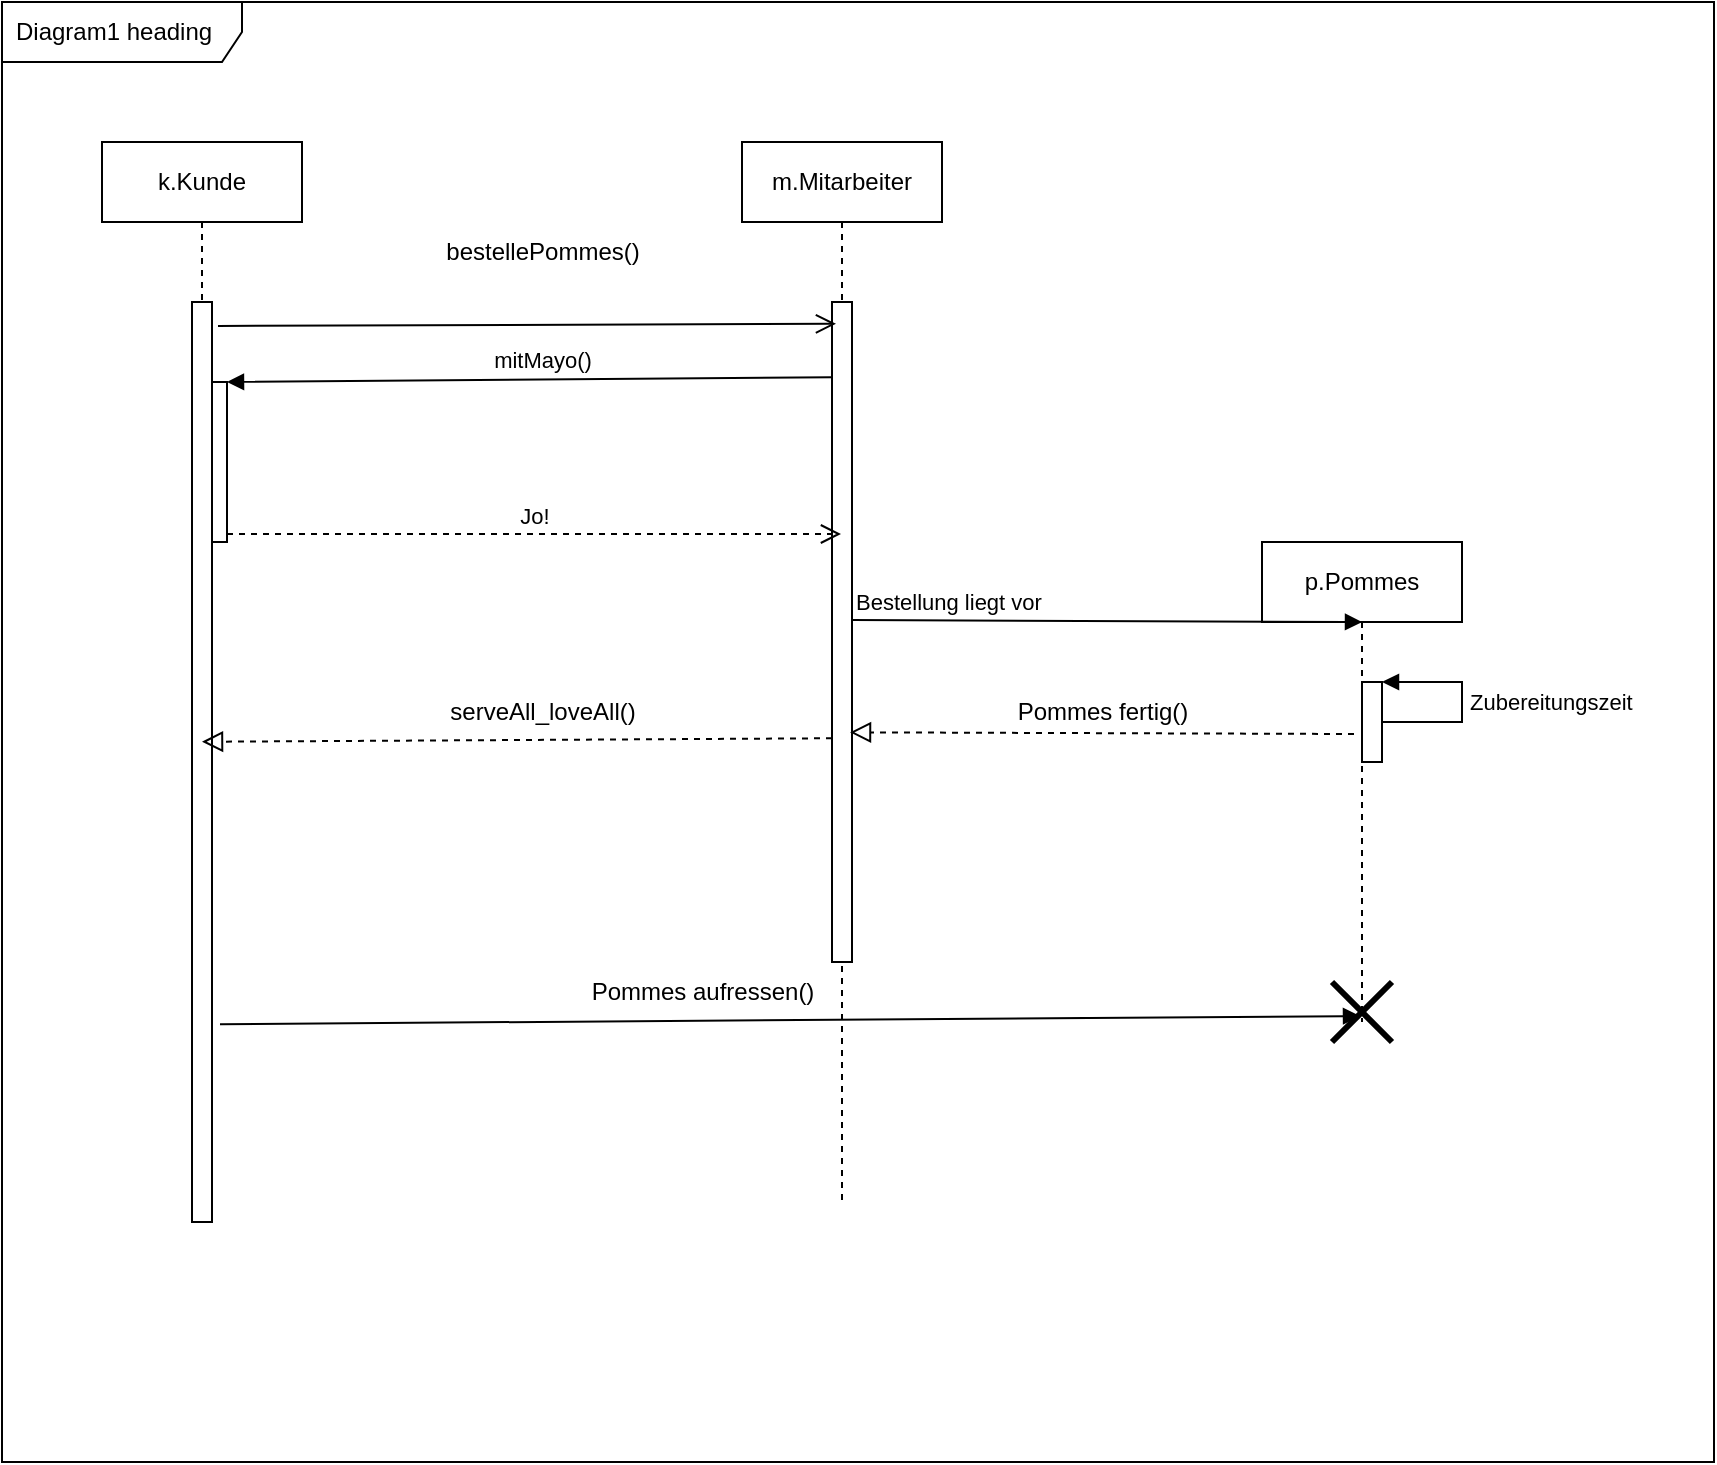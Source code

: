 <mxfile>
    <diagram id="0AKRYJtHjJ_GXFlD777G" name="Seite-1">
        <mxGraphModel dx="1386" dy="674" grid="1" gridSize="10" guides="1" tooltips="1" connect="1" arrows="1" fold="1" page="1" pageScale="1" pageWidth="827" pageHeight="1169" math="0" shadow="0">
            <root>
                <mxCell id="0"/>
                <mxCell id="1" parent="0"/>
                <mxCell id="5" value="k.Kunde" style="shape=umlLifeline;perimeter=lifelinePerimeter;whiteSpace=wrap;html=1;container=1;collapsible=0;recursiveResize=0;outlineConnect=0;" vertex="1" parent="1">
                    <mxGeometry x="120" y="80" width="100" height="540" as="geometry"/>
                </mxCell>
                <mxCell id="23" value="" style="html=1;points=[];perimeter=orthogonalPerimeter;" vertex="1" parent="5">
                    <mxGeometry x="52.5" y="120" width="10" height="80" as="geometry"/>
                </mxCell>
                <mxCell id="47" value="" style="html=1;points=[];perimeter=orthogonalPerimeter;" vertex="1" parent="5">
                    <mxGeometry x="45" y="80" width="10" height="460" as="geometry"/>
                </mxCell>
                <mxCell id="7" value="p.Pommes" style="shape=umlLifeline;perimeter=lifelinePerimeter;whiteSpace=wrap;html=1;container=1;collapsible=0;recursiveResize=0;outlineConnect=0;" vertex="1" parent="1">
                    <mxGeometry x="700" y="280" width="100" height="240" as="geometry"/>
                </mxCell>
                <mxCell id="33" value="" style="html=1;points=[];perimeter=orthogonalPerimeter;" vertex="1" parent="7">
                    <mxGeometry x="50" y="70" width="10" height="40" as="geometry"/>
                </mxCell>
                <mxCell id="34" value="Zubereitungszeit" style="edgeStyle=orthogonalEdgeStyle;html=1;align=left;spacingLeft=2;endArrow=block;rounded=0;entryX=1;entryY=0;exitX=1;exitY=0.5;exitDx=0;exitDy=0;exitPerimeter=0;" edge="1" target="33" parent="7" source="33">
                    <mxGeometry relative="1" as="geometry">
                        <mxPoint x="320" y="50" as="sourcePoint"/>
                        <Array as="points">
                            <mxPoint x="100" y="90"/>
                            <mxPoint x="100" y="70"/>
                        </Array>
                    </mxGeometry>
                </mxCell>
                <mxCell id="45" value="" style="shape=umlDestroy;whiteSpace=wrap;html=1;strokeWidth=3;" vertex="1" parent="7">
                    <mxGeometry x="35" y="220" width="30" height="30" as="geometry"/>
                </mxCell>
                <mxCell id="8" value="m.Mitarbeiter" style="shape=umlLifeline;perimeter=lifelinePerimeter;whiteSpace=wrap;html=1;container=1;collapsible=0;recursiveResize=0;outlineConnect=0;" vertex="1" parent="1">
                    <mxGeometry x="440" y="80" width="100" height="530" as="geometry"/>
                </mxCell>
                <mxCell id="46" value="" style="html=1;points=[];perimeter=orthogonalPerimeter;" vertex="1" parent="8">
                    <mxGeometry x="45" y="80" width="10" height="330" as="geometry"/>
                </mxCell>
                <mxCell id="13" value="" style="endArrow=open;startArrow=none;endFill=0;startFill=0;endSize=8;html=1;verticalAlign=bottom;labelBackgroundColor=none;strokeWidth=1;entryX=0.2;entryY=0.033;entryDx=0;entryDy=0;entryPerimeter=0;exitX=1.3;exitY=0.026;exitDx=0;exitDy=0;exitPerimeter=0;" edge="1" parent="1" source="47" target="46">
                    <mxGeometry width="160" relative="1" as="geometry">
                        <mxPoint x="210" y="180" as="sourcePoint"/>
                        <mxPoint x="370" y="180" as="targetPoint"/>
                    </mxGeometry>
                </mxCell>
                <mxCell id="14" value="bestellePommes()" style="text;html=1;align=center;verticalAlign=middle;resizable=0;points=[];autosize=1;strokeColor=none;fillColor=none;" vertex="1" parent="1">
                    <mxGeometry x="275" y="120" width="130" height="30" as="geometry"/>
                </mxCell>
                <mxCell id="24" value="mitMayo()" style="html=1;verticalAlign=bottom;endArrow=block;entryX=1;entryY=0;exitX=0;exitY=0.114;exitDx=0;exitDy=0;exitPerimeter=0;" edge="1" target="23" parent="1" source="46">
                    <mxGeometry x="-0.041" y="-1" relative="1" as="geometry">
                        <mxPoint x="242.5" y="240" as="sourcePoint"/>
                        <mxPoint as="offset"/>
                    </mxGeometry>
                </mxCell>
                <mxCell id="25" value="Jo!" style="html=1;verticalAlign=bottom;endArrow=open;dashed=1;endSize=8;exitX=1;exitY=0.95;" edge="1" source="23" parent="1" target="8">
                    <mxGeometry relative="1" as="geometry">
                        <mxPoint x="242.5" y="297" as="targetPoint"/>
                        <Array as="points">
                            <mxPoint x="340" y="276"/>
                        </Array>
                    </mxGeometry>
                </mxCell>
                <mxCell id="26" value="Bestellung liegt vor" style="html=1;verticalAlign=bottom;labelBackgroundColor=none;endArrow=block;endFill=1;endSize=6;align=left;exitX=1;exitY=0.482;exitDx=0;exitDy=0;exitPerimeter=0;" edge="1" parent="1" source="46">
                    <mxGeometry x="-1" relative="1" as="geometry">
                        <mxPoint x="500" y="320" as="sourcePoint"/>
                        <mxPoint x="750" y="320" as="targetPoint"/>
                        <mxPoint as="offset"/>
                    </mxGeometry>
                </mxCell>
                <mxCell id="35" value="" style="endArrow=block;startArrow=none;endFill=0;startFill=0;endSize=8;html=1;verticalAlign=bottom;dashed=1;labelBackgroundColor=none;exitX=-0.4;exitY=0.65;exitDx=0;exitDy=0;exitPerimeter=0;entryX=0.9;entryY=0.652;entryDx=0;entryDy=0;entryPerimeter=0;" edge="1" parent="1" source="33" target="46">
                    <mxGeometry width="160" relative="1" as="geometry">
                        <mxPoint x="560" y="380" as="sourcePoint"/>
                        <mxPoint x="720" y="380" as="targetPoint"/>
                    </mxGeometry>
                </mxCell>
                <mxCell id="36" value="Pommes fertig()" style="text;html=1;align=center;verticalAlign=middle;resizable=0;points=[];autosize=1;strokeColor=none;fillColor=none;" vertex="1" parent="1">
                    <mxGeometry x="565" y="350" width="110" height="30" as="geometry"/>
                </mxCell>
                <mxCell id="37" value="" style="endArrow=block;startArrow=none;endFill=0;startFill=0;endSize=8;html=1;verticalAlign=bottom;dashed=1;labelBackgroundColor=none;exitX=0;exitY=0.661;exitDx=0;exitDy=0;exitPerimeter=0;entryX=0.5;entryY=0.478;entryDx=0;entryDy=0;entryPerimeter=0;" edge="1" parent="1" source="46" target="47">
                    <mxGeometry width="160" relative="1" as="geometry">
                        <mxPoint x="490" y="380" as="sourcePoint"/>
                        <mxPoint x="180" y="378" as="targetPoint"/>
                    </mxGeometry>
                </mxCell>
                <mxCell id="38" value="" style="html=1;verticalAlign=bottom;labelBackgroundColor=none;endArrow=block;endFill=1;exitX=1.4;exitY=0.785;exitDx=0;exitDy=0;exitPerimeter=0;entryX=0.467;entryY=0.567;entryDx=0;entryDy=0;entryPerimeter=0;" edge="1" parent="1" source="47" target="45">
                    <mxGeometry width="160" relative="1" as="geometry">
                        <mxPoint x="200" y="460" as="sourcePoint"/>
                        <mxPoint x="360" y="460" as="targetPoint"/>
                    </mxGeometry>
                </mxCell>
                <mxCell id="49" value="serveAll_loveAll()" style="text;html=1;align=center;verticalAlign=middle;resizable=0;points=[];autosize=1;strokeColor=none;fillColor=none;" vertex="1" parent="1">
                    <mxGeometry x="280" y="350" width="120" height="30" as="geometry"/>
                </mxCell>
                <mxCell id="50" value="Pommes aufressen()" style="text;html=1;align=center;verticalAlign=middle;resizable=0;points=[];autosize=1;strokeColor=none;fillColor=none;" vertex="1" parent="1">
                    <mxGeometry x="350" y="490" width="140" height="30" as="geometry"/>
                </mxCell>
                <mxCell id="53" value="Diagram1 heading" style="shape=umlFrame;whiteSpace=wrap;html=1;width=120;height=30;boundedLbl=1;verticalAlign=middle;align=left;spacingLeft=5;" vertex="1" parent="1">
                    <mxGeometry x="70" y="10" width="856" height="730" as="geometry"/>
                </mxCell>
            </root>
        </mxGraphModel>
    </diagram>
</mxfile>